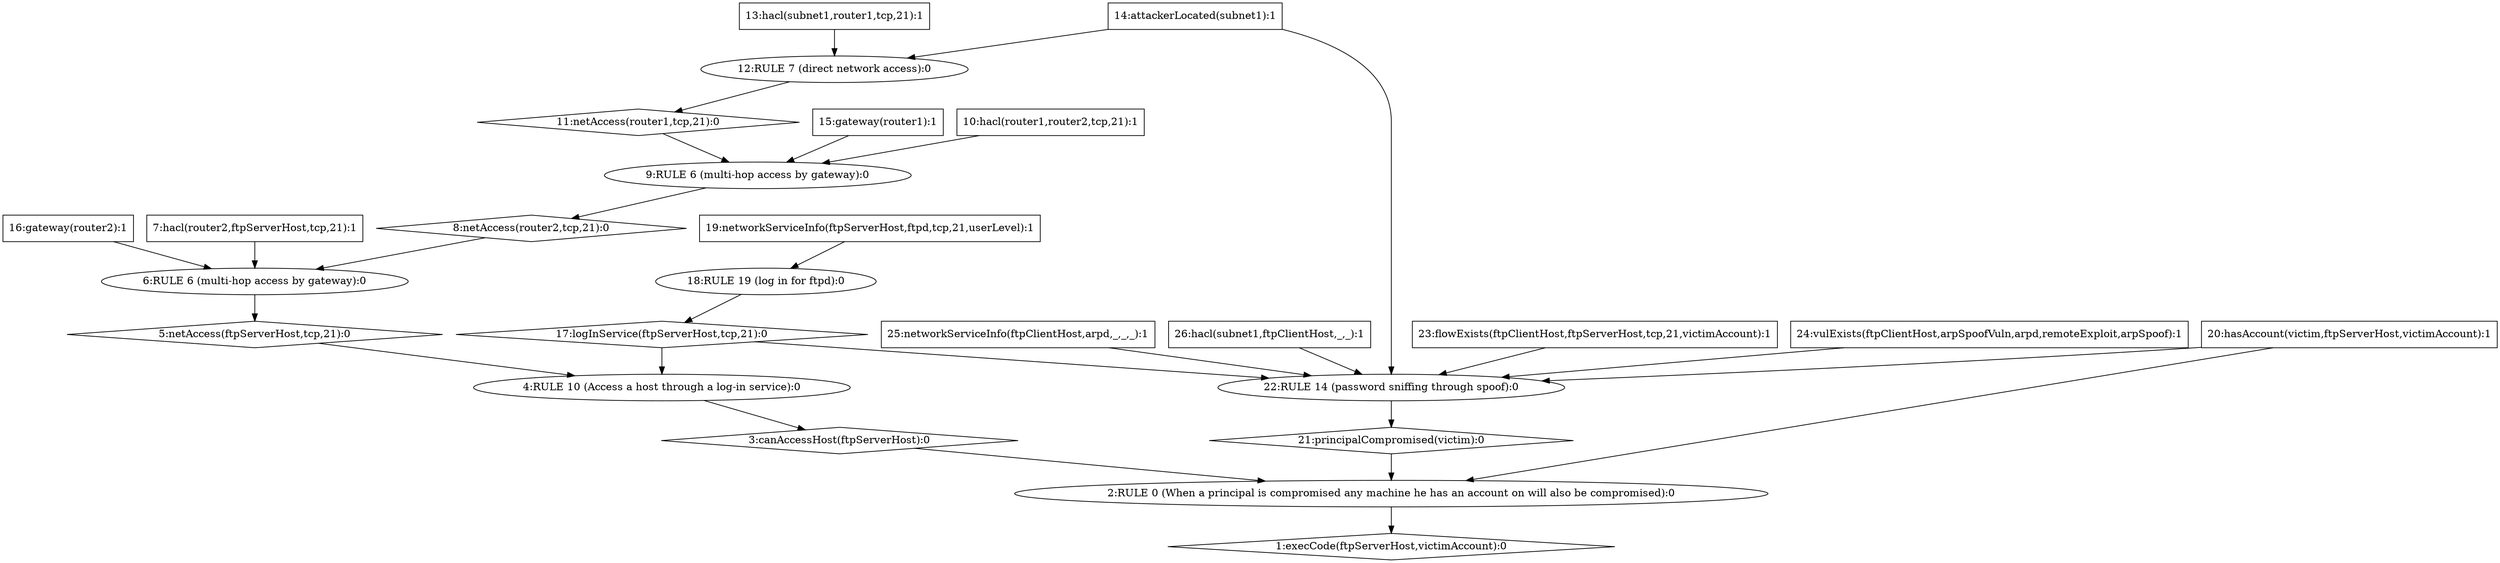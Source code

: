 digraph G {
	1 [label="1:execCode(ftpServerHost,victimAccount):0",shape=diamond];
	2 [label="2:RULE 0 (When a principal is compromised any machine he has an account on will also be compromised):0",shape=ellipse];
	3 [label="3:canAccessHost(ftpServerHost):0",shape=diamond];
	4 [label="4:RULE 10 (Access a host through a log-in service):0",shape=ellipse];
	5 [label="5:netAccess(ftpServerHost,tcp,21):0",shape=diamond];
	6 [label="6:RULE 6 (multi-hop access by gateway):0",shape=ellipse];
	7 [label="7:hacl(router2,ftpServerHost,tcp,21):1",shape=box];
	8 [label="8:netAccess(router2,tcp,21):0",shape=diamond];
	9 [label="9:RULE 6 (multi-hop access by gateway):0",shape=ellipse];
	10 [label="10:hacl(router1,router2,tcp,21):1",shape=box];
	11 [label="11:netAccess(router1,tcp,21):0",shape=diamond];
	12 [label="12:RULE 7 (direct network access):0",shape=ellipse];
	13 [label="13:hacl(subnet1,router1,tcp,21):1",shape=box];
	14 [label="14:attackerLocated(subnet1):1",shape=box];
	15 [label="15:gateway(router1):1",shape=box];
	16 [label="16:gateway(router2):1",shape=box];
	17 [label="17:logInService(ftpServerHost,tcp,21):0",shape=diamond];
	18 [label="18:RULE 19 (log in for ftpd):0",shape=ellipse];
	19 [label="19:networkServiceInfo(ftpServerHost,ftpd,tcp,21,userLevel):1",shape=box];
	20 [label="20:hasAccount(victim,ftpServerHost,victimAccount):1",shape=box];
	21 [label="21:principalCompromised(victim):0",shape=diamond];
	22 [label="22:RULE 14 (password sniffing through spoof):0",shape=ellipse];
	23 [label="23:flowExists(ftpClientHost,ftpServerHost,tcp,21,victimAccount):1",shape=box];
	24 [label="24:vulExists(ftpClientHost,arpSpoofVuln,arpd,remoteExploit,arpSpoof):1",shape=box];
	25 [label="25:networkServiceInfo(ftpClientHost,arpd,_,_,_):1",shape=box];
	26 [label="26:hacl(subnet1,ftpClientHost,_,_):1",shape=box];
	7 -> 	6;
	10 -> 	9;
	13 -> 	12;
	14 -> 	12;
	12 -> 	11;
	11 -> 	9;
	15 -> 	9;
	9 -> 	8;
	8 -> 	6;
	16 -> 	6;
	6 -> 	5;
	5 -> 	4;
	19 -> 	18;
	18 -> 	17;
	17 -> 	4;
	4 -> 	3;
	3 -> 	2;
	20 -> 	2;
	23 -> 	22;
	17 -> 	22;
	24 -> 	22;
	25 -> 	22;
	26 -> 	22;
	14 -> 	22;
	20 -> 	22;
	22 -> 	21;
	21 -> 	2;
	2 -> 	1;
}
